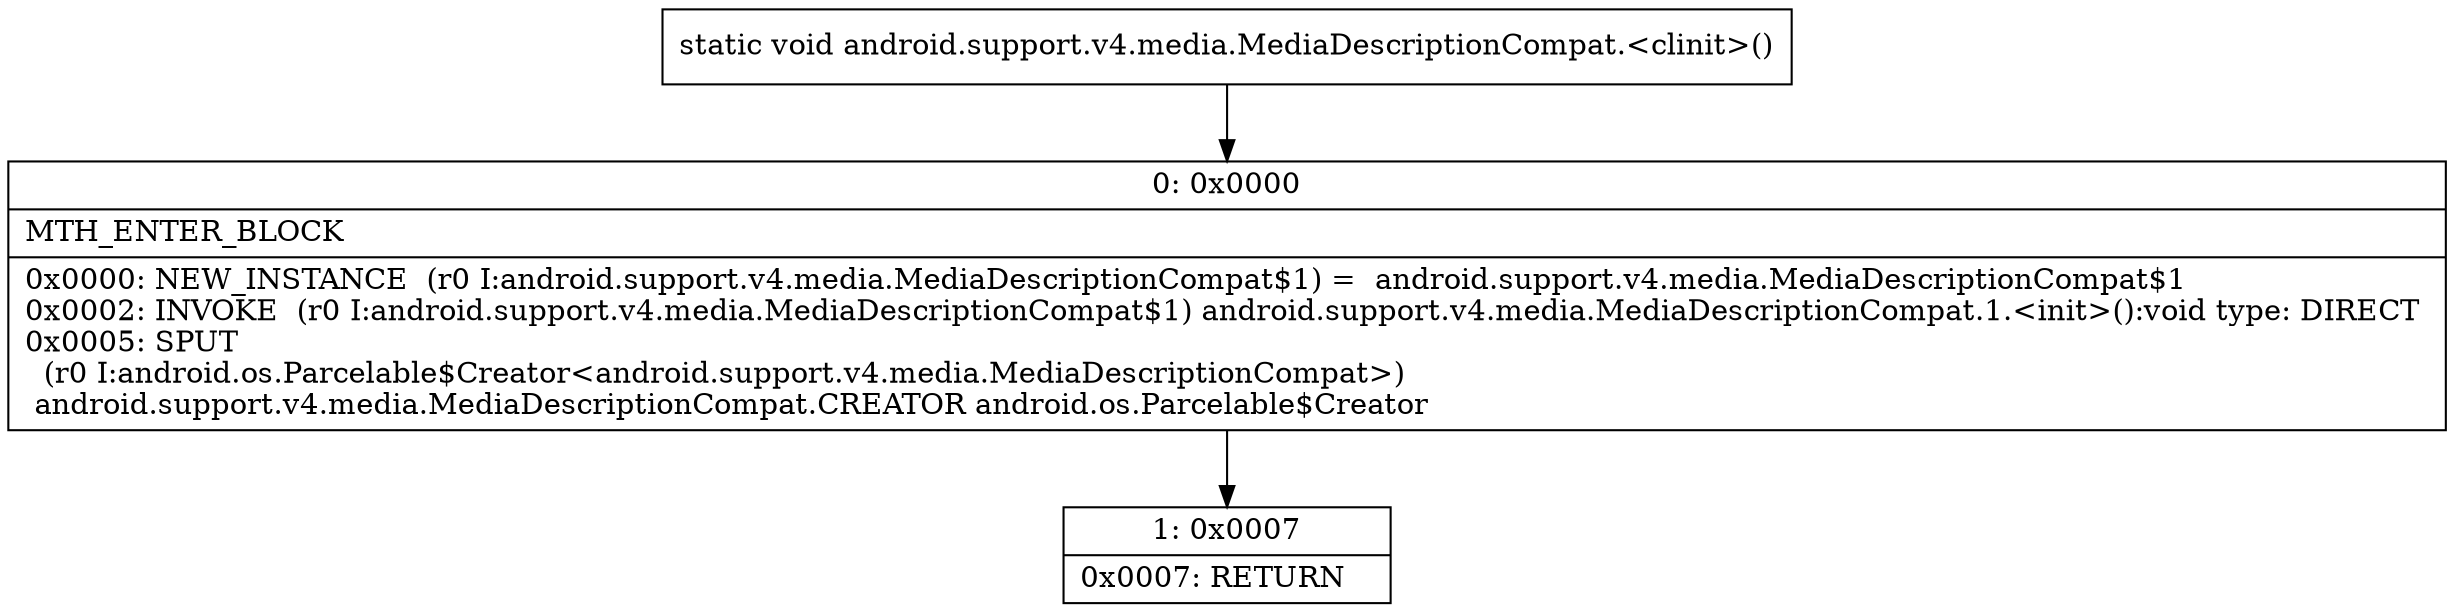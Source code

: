 digraph "CFG forandroid.support.v4.media.MediaDescriptionCompat.\<clinit\>()V" {
Node_0 [shape=record,label="{0\:\ 0x0000|MTH_ENTER_BLOCK\l|0x0000: NEW_INSTANCE  (r0 I:android.support.v4.media.MediaDescriptionCompat$1) =  android.support.v4.media.MediaDescriptionCompat$1 \l0x0002: INVOKE  (r0 I:android.support.v4.media.MediaDescriptionCompat$1) android.support.v4.media.MediaDescriptionCompat.1.\<init\>():void type: DIRECT \l0x0005: SPUT  \l  (r0 I:android.os.Parcelable$Creator\<android.support.v4.media.MediaDescriptionCompat\>)\l android.support.v4.media.MediaDescriptionCompat.CREATOR android.os.Parcelable$Creator \l}"];
Node_1 [shape=record,label="{1\:\ 0x0007|0x0007: RETURN   \l}"];
MethodNode[shape=record,label="{static void android.support.v4.media.MediaDescriptionCompat.\<clinit\>() }"];
MethodNode -> Node_0;
Node_0 -> Node_1;
}

